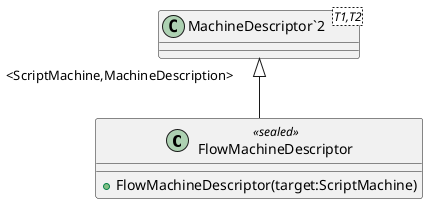 @startuml
class FlowMachineDescriptor <<sealed>> {
    + FlowMachineDescriptor(target:ScriptMachine)
}
class "MachineDescriptor`2"<T1,T2> {
}
"MachineDescriptor`2" "<ScriptMachine,MachineDescription>" <|-- FlowMachineDescriptor
@enduml
